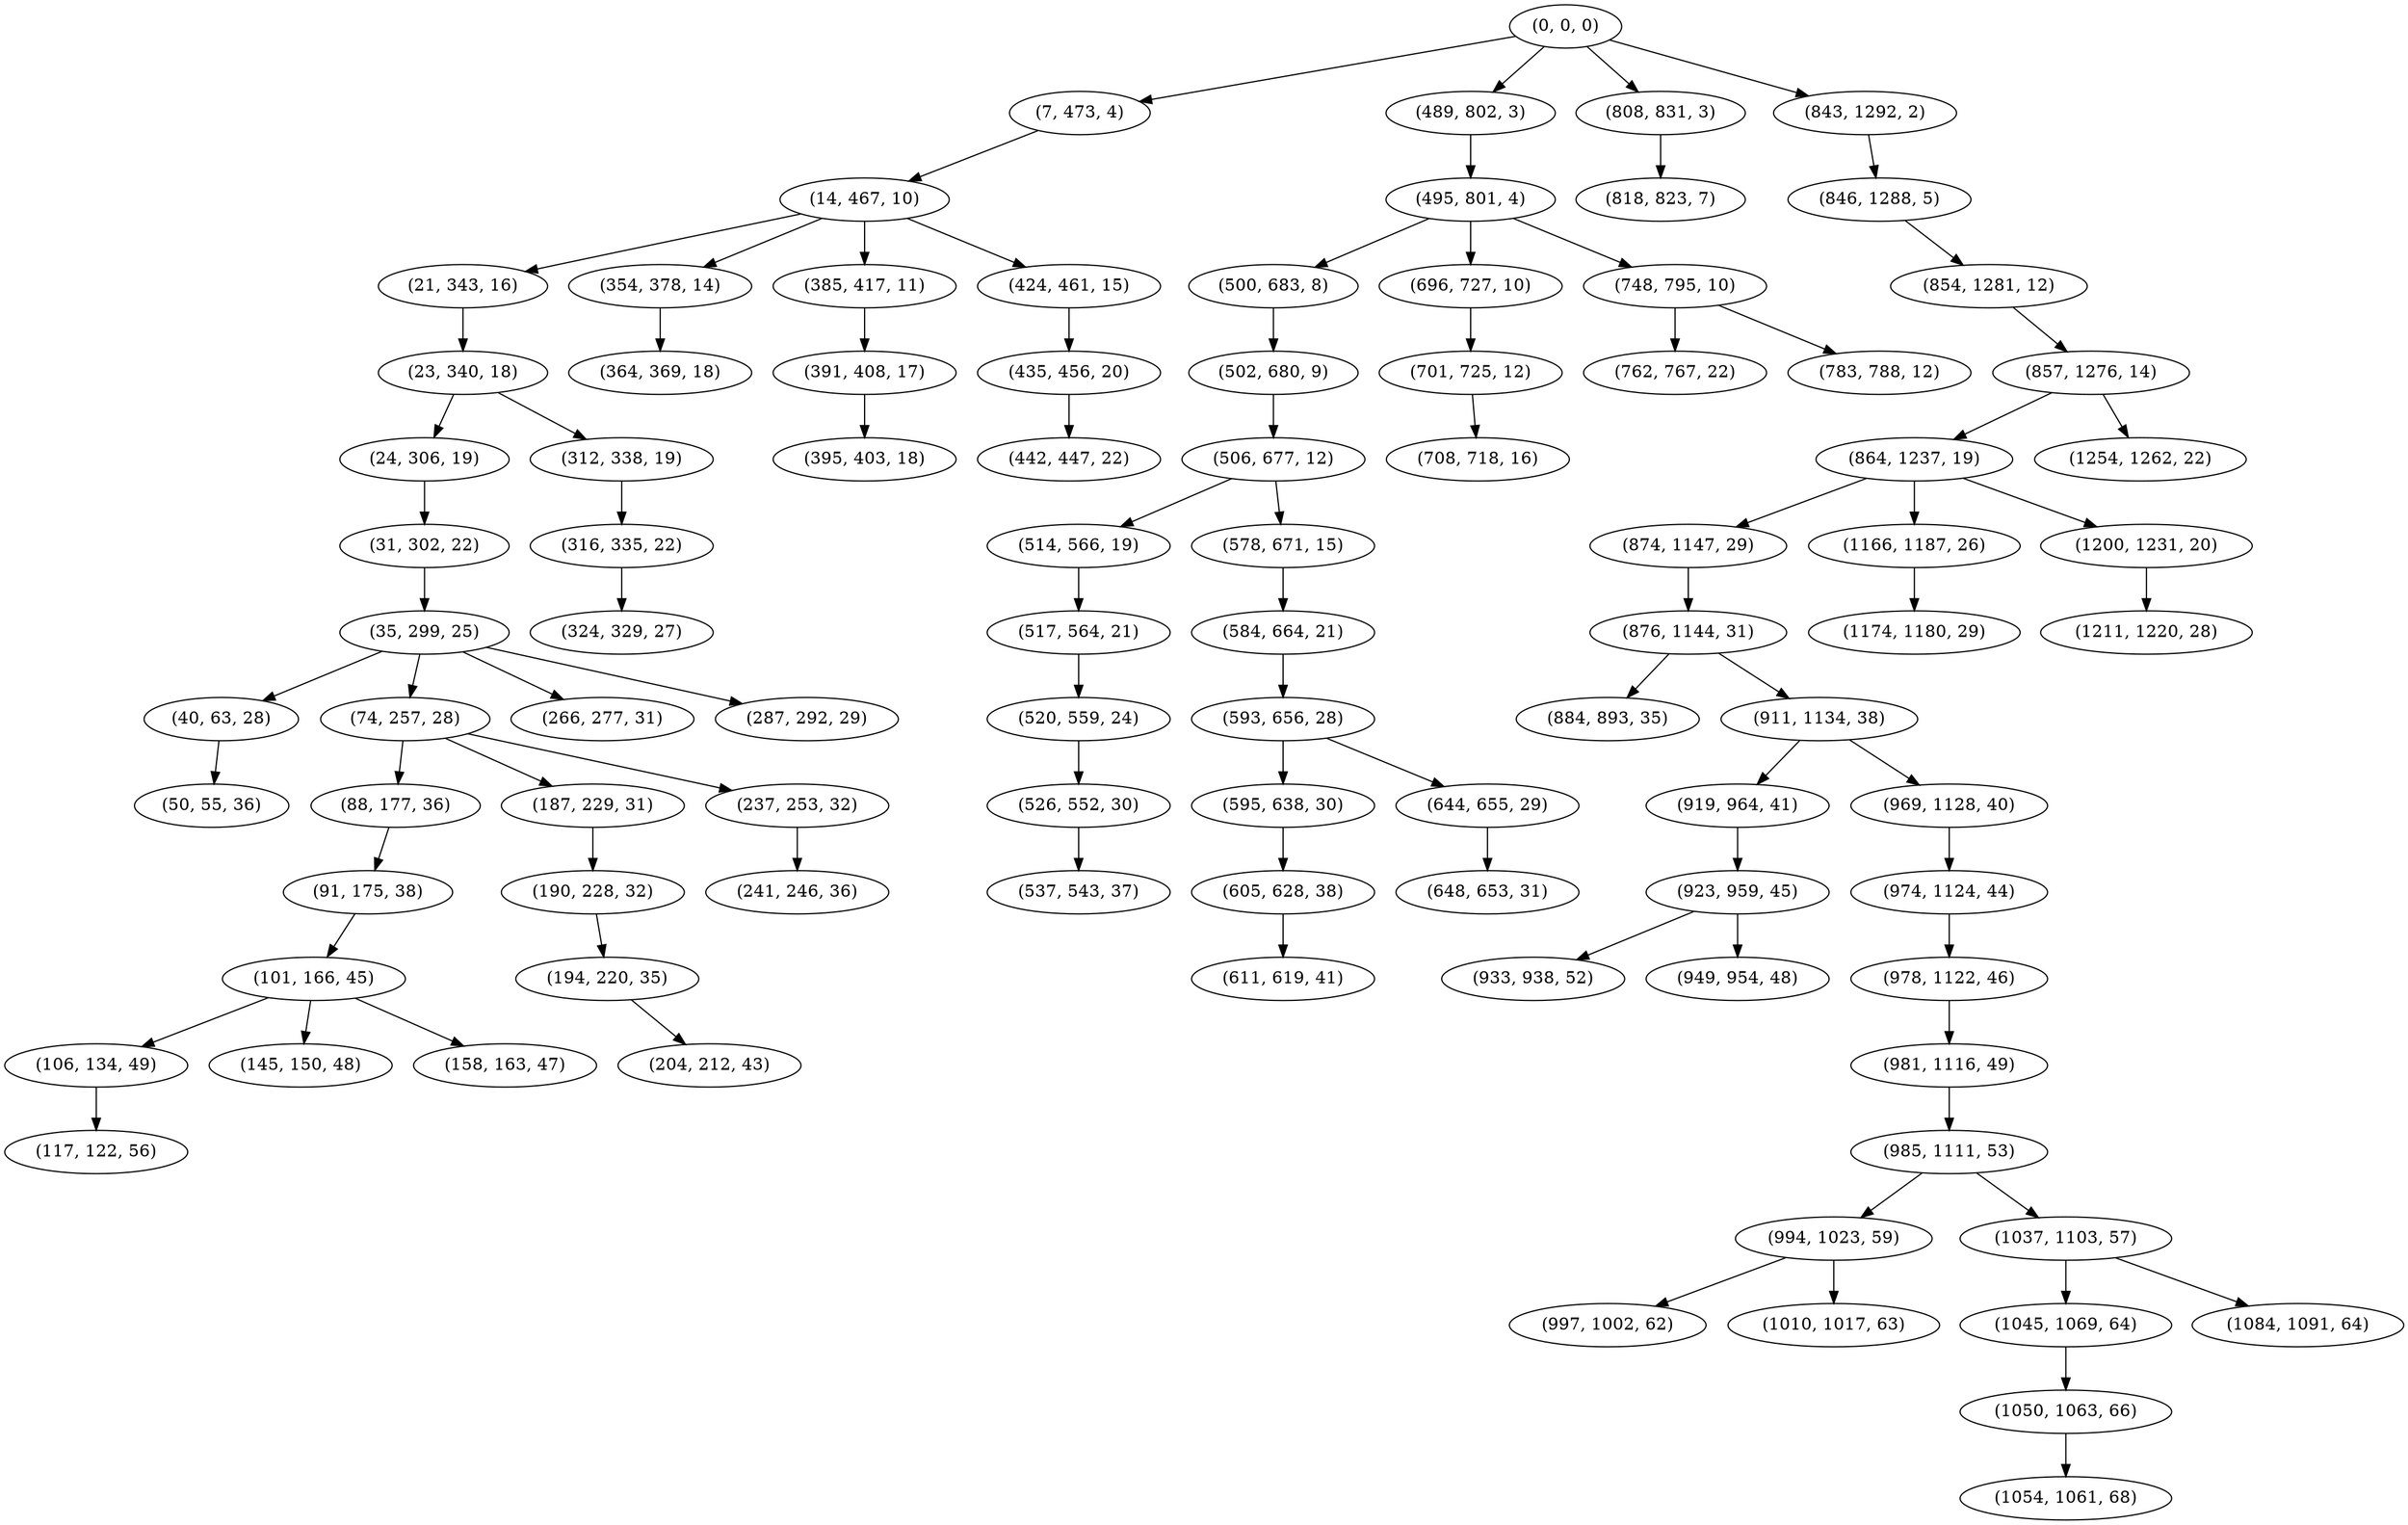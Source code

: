 digraph tree {
    "(0, 0, 0)";
    "(7, 473, 4)";
    "(14, 467, 10)";
    "(21, 343, 16)";
    "(23, 340, 18)";
    "(24, 306, 19)";
    "(31, 302, 22)";
    "(35, 299, 25)";
    "(40, 63, 28)";
    "(50, 55, 36)";
    "(74, 257, 28)";
    "(88, 177, 36)";
    "(91, 175, 38)";
    "(101, 166, 45)";
    "(106, 134, 49)";
    "(117, 122, 56)";
    "(145, 150, 48)";
    "(158, 163, 47)";
    "(187, 229, 31)";
    "(190, 228, 32)";
    "(194, 220, 35)";
    "(204, 212, 43)";
    "(237, 253, 32)";
    "(241, 246, 36)";
    "(266, 277, 31)";
    "(287, 292, 29)";
    "(312, 338, 19)";
    "(316, 335, 22)";
    "(324, 329, 27)";
    "(354, 378, 14)";
    "(364, 369, 18)";
    "(385, 417, 11)";
    "(391, 408, 17)";
    "(395, 403, 18)";
    "(424, 461, 15)";
    "(435, 456, 20)";
    "(442, 447, 22)";
    "(489, 802, 3)";
    "(495, 801, 4)";
    "(500, 683, 8)";
    "(502, 680, 9)";
    "(506, 677, 12)";
    "(514, 566, 19)";
    "(517, 564, 21)";
    "(520, 559, 24)";
    "(526, 552, 30)";
    "(537, 543, 37)";
    "(578, 671, 15)";
    "(584, 664, 21)";
    "(593, 656, 28)";
    "(595, 638, 30)";
    "(605, 628, 38)";
    "(611, 619, 41)";
    "(644, 655, 29)";
    "(648, 653, 31)";
    "(696, 727, 10)";
    "(701, 725, 12)";
    "(708, 718, 16)";
    "(748, 795, 10)";
    "(762, 767, 22)";
    "(783, 788, 12)";
    "(808, 831, 3)";
    "(818, 823, 7)";
    "(843, 1292, 2)";
    "(846, 1288, 5)";
    "(854, 1281, 12)";
    "(857, 1276, 14)";
    "(864, 1237, 19)";
    "(874, 1147, 29)";
    "(876, 1144, 31)";
    "(884, 893, 35)";
    "(911, 1134, 38)";
    "(919, 964, 41)";
    "(923, 959, 45)";
    "(933, 938, 52)";
    "(949, 954, 48)";
    "(969, 1128, 40)";
    "(974, 1124, 44)";
    "(978, 1122, 46)";
    "(981, 1116, 49)";
    "(985, 1111, 53)";
    "(994, 1023, 59)";
    "(997, 1002, 62)";
    "(1010, 1017, 63)";
    "(1037, 1103, 57)";
    "(1045, 1069, 64)";
    "(1050, 1063, 66)";
    "(1054, 1061, 68)";
    "(1084, 1091, 64)";
    "(1166, 1187, 26)";
    "(1174, 1180, 29)";
    "(1200, 1231, 20)";
    "(1211, 1220, 28)";
    "(1254, 1262, 22)";
    "(0, 0, 0)" -> "(7, 473, 4)";
    "(0, 0, 0)" -> "(489, 802, 3)";
    "(0, 0, 0)" -> "(808, 831, 3)";
    "(0, 0, 0)" -> "(843, 1292, 2)";
    "(7, 473, 4)" -> "(14, 467, 10)";
    "(14, 467, 10)" -> "(21, 343, 16)";
    "(14, 467, 10)" -> "(354, 378, 14)";
    "(14, 467, 10)" -> "(385, 417, 11)";
    "(14, 467, 10)" -> "(424, 461, 15)";
    "(21, 343, 16)" -> "(23, 340, 18)";
    "(23, 340, 18)" -> "(24, 306, 19)";
    "(23, 340, 18)" -> "(312, 338, 19)";
    "(24, 306, 19)" -> "(31, 302, 22)";
    "(31, 302, 22)" -> "(35, 299, 25)";
    "(35, 299, 25)" -> "(40, 63, 28)";
    "(35, 299, 25)" -> "(74, 257, 28)";
    "(35, 299, 25)" -> "(266, 277, 31)";
    "(35, 299, 25)" -> "(287, 292, 29)";
    "(40, 63, 28)" -> "(50, 55, 36)";
    "(74, 257, 28)" -> "(88, 177, 36)";
    "(74, 257, 28)" -> "(187, 229, 31)";
    "(74, 257, 28)" -> "(237, 253, 32)";
    "(88, 177, 36)" -> "(91, 175, 38)";
    "(91, 175, 38)" -> "(101, 166, 45)";
    "(101, 166, 45)" -> "(106, 134, 49)";
    "(101, 166, 45)" -> "(145, 150, 48)";
    "(101, 166, 45)" -> "(158, 163, 47)";
    "(106, 134, 49)" -> "(117, 122, 56)";
    "(187, 229, 31)" -> "(190, 228, 32)";
    "(190, 228, 32)" -> "(194, 220, 35)";
    "(194, 220, 35)" -> "(204, 212, 43)";
    "(237, 253, 32)" -> "(241, 246, 36)";
    "(312, 338, 19)" -> "(316, 335, 22)";
    "(316, 335, 22)" -> "(324, 329, 27)";
    "(354, 378, 14)" -> "(364, 369, 18)";
    "(385, 417, 11)" -> "(391, 408, 17)";
    "(391, 408, 17)" -> "(395, 403, 18)";
    "(424, 461, 15)" -> "(435, 456, 20)";
    "(435, 456, 20)" -> "(442, 447, 22)";
    "(489, 802, 3)" -> "(495, 801, 4)";
    "(495, 801, 4)" -> "(500, 683, 8)";
    "(495, 801, 4)" -> "(696, 727, 10)";
    "(495, 801, 4)" -> "(748, 795, 10)";
    "(500, 683, 8)" -> "(502, 680, 9)";
    "(502, 680, 9)" -> "(506, 677, 12)";
    "(506, 677, 12)" -> "(514, 566, 19)";
    "(506, 677, 12)" -> "(578, 671, 15)";
    "(514, 566, 19)" -> "(517, 564, 21)";
    "(517, 564, 21)" -> "(520, 559, 24)";
    "(520, 559, 24)" -> "(526, 552, 30)";
    "(526, 552, 30)" -> "(537, 543, 37)";
    "(578, 671, 15)" -> "(584, 664, 21)";
    "(584, 664, 21)" -> "(593, 656, 28)";
    "(593, 656, 28)" -> "(595, 638, 30)";
    "(593, 656, 28)" -> "(644, 655, 29)";
    "(595, 638, 30)" -> "(605, 628, 38)";
    "(605, 628, 38)" -> "(611, 619, 41)";
    "(644, 655, 29)" -> "(648, 653, 31)";
    "(696, 727, 10)" -> "(701, 725, 12)";
    "(701, 725, 12)" -> "(708, 718, 16)";
    "(748, 795, 10)" -> "(762, 767, 22)";
    "(748, 795, 10)" -> "(783, 788, 12)";
    "(808, 831, 3)" -> "(818, 823, 7)";
    "(843, 1292, 2)" -> "(846, 1288, 5)";
    "(846, 1288, 5)" -> "(854, 1281, 12)";
    "(854, 1281, 12)" -> "(857, 1276, 14)";
    "(857, 1276, 14)" -> "(864, 1237, 19)";
    "(857, 1276, 14)" -> "(1254, 1262, 22)";
    "(864, 1237, 19)" -> "(874, 1147, 29)";
    "(864, 1237, 19)" -> "(1166, 1187, 26)";
    "(864, 1237, 19)" -> "(1200, 1231, 20)";
    "(874, 1147, 29)" -> "(876, 1144, 31)";
    "(876, 1144, 31)" -> "(884, 893, 35)";
    "(876, 1144, 31)" -> "(911, 1134, 38)";
    "(911, 1134, 38)" -> "(919, 964, 41)";
    "(911, 1134, 38)" -> "(969, 1128, 40)";
    "(919, 964, 41)" -> "(923, 959, 45)";
    "(923, 959, 45)" -> "(933, 938, 52)";
    "(923, 959, 45)" -> "(949, 954, 48)";
    "(969, 1128, 40)" -> "(974, 1124, 44)";
    "(974, 1124, 44)" -> "(978, 1122, 46)";
    "(978, 1122, 46)" -> "(981, 1116, 49)";
    "(981, 1116, 49)" -> "(985, 1111, 53)";
    "(985, 1111, 53)" -> "(994, 1023, 59)";
    "(985, 1111, 53)" -> "(1037, 1103, 57)";
    "(994, 1023, 59)" -> "(997, 1002, 62)";
    "(994, 1023, 59)" -> "(1010, 1017, 63)";
    "(1037, 1103, 57)" -> "(1045, 1069, 64)";
    "(1037, 1103, 57)" -> "(1084, 1091, 64)";
    "(1045, 1069, 64)" -> "(1050, 1063, 66)";
    "(1050, 1063, 66)" -> "(1054, 1061, 68)";
    "(1166, 1187, 26)" -> "(1174, 1180, 29)";
    "(1200, 1231, 20)" -> "(1211, 1220, 28)";
}
